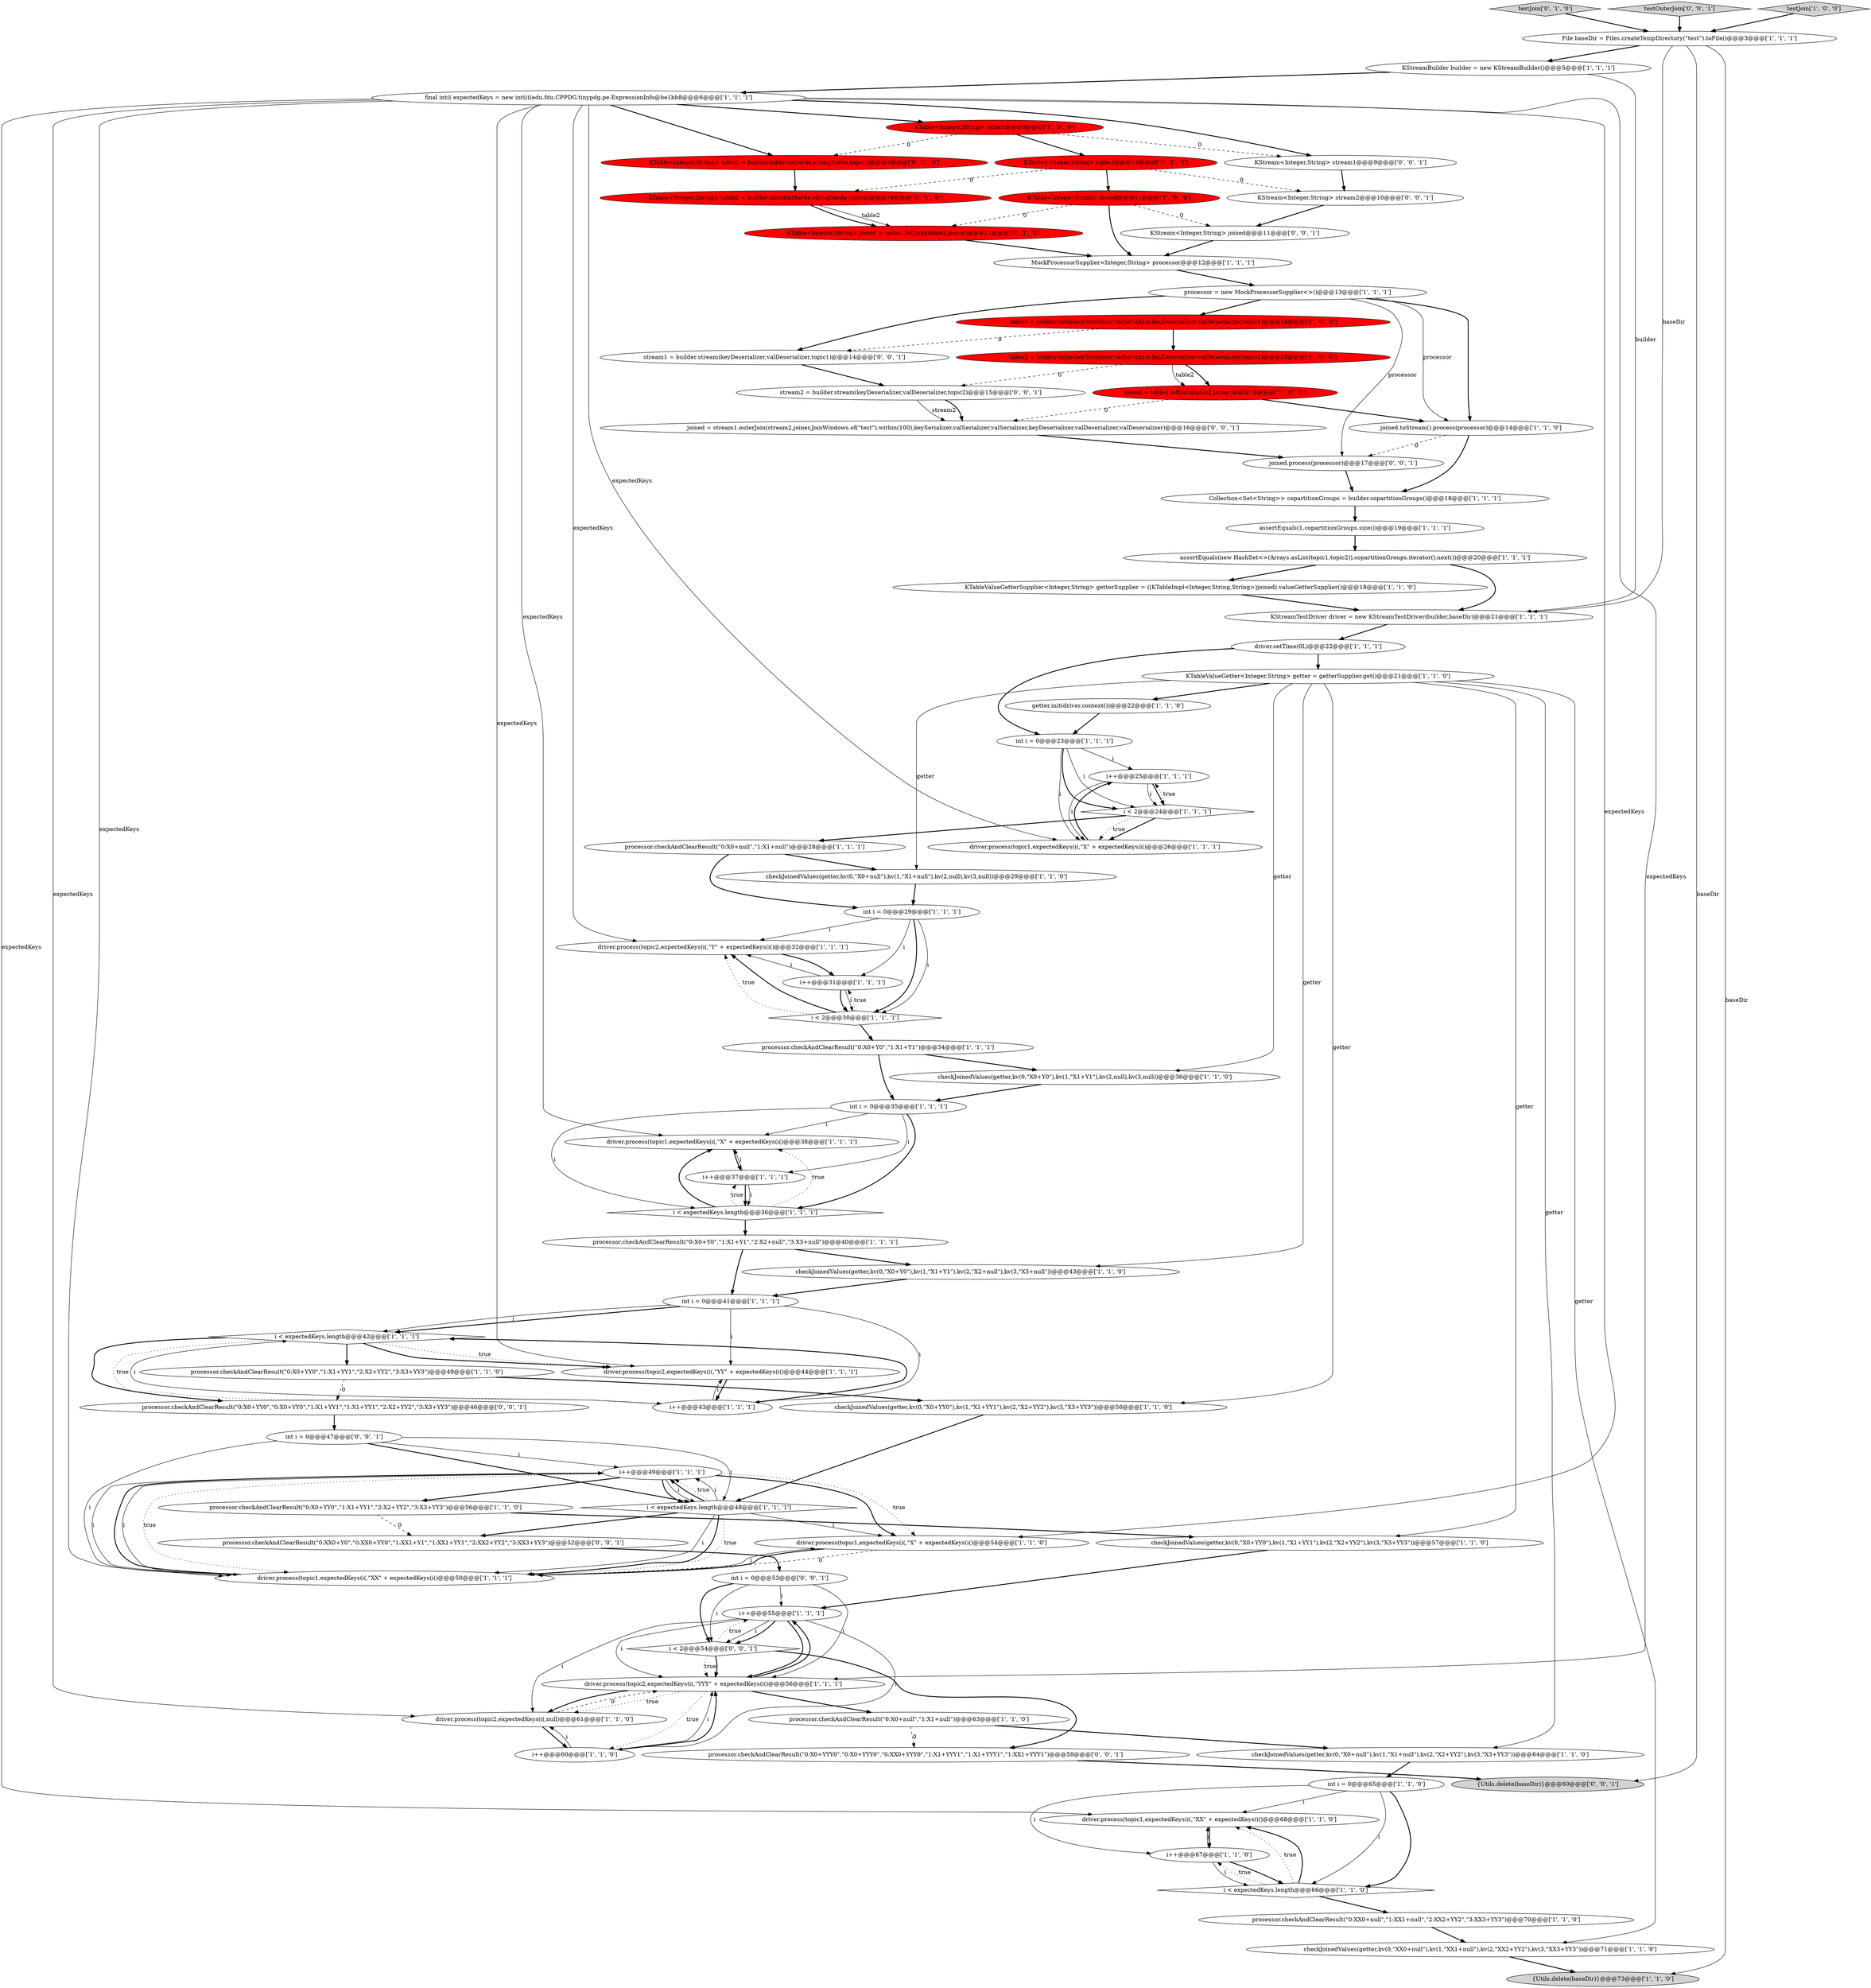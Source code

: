 digraph {
25 [style = filled, label = "table1 = builder.table(keySerializer,valSerializer,keyDeserializer,valDeserializer,topic1)@@@14@@@['1', '0', '0']", fillcolor = red, shape = ellipse image = "AAA1AAABBB1BBB"];
41 [style = filled, label = "int i = 0@@@29@@@['1', '1', '1']", fillcolor = white, shape = ellipse image = "AAA0AAABBB1BBB"];
81 [style = filled, label = "int i = 0@@@53@@@['0', '0', '1']", fillcolor = white, shape = ellipse image = "AAA0AAABBB3BBB"];
44 [style = filled, label = "driver.process(topic1,expectedKeys(i(,\"X\" + expectedKeys(i()@@@54@@@['1', '1', '0']", fillcolor = white, shape = ellipse image = "AAA0AAABBB1BBB"];
29 [style = filled, label = "int i = 0@@@23@@@['1', '1', '1']", fillcolor = white, shape = ellipse image = "AAA0AAABBB1BBB"];
78 [style = filled, label = "joined.process(processor)@@@17@@@['0', '0', '1']", fillcolor = white, shape = ellipse image = "AAA0AAABBB3BBB"];
5 [style = filled, label = "KTable<Integer,String> joined@@@11@@@['1', '0', '0']", fillcolor = red, shape = ellipse image = "AAA1AAABBB1BBB"];
10 [style = filled, label = "joined.toStream().process(processor)@@@14@@@['1', '1', '0']", fillcolor = white, shape = ellipse image = "AAA0AAABBB1BBB"];
40 [style = filled, label = "driver.setTime(0L)@@@22@@@['1', '1', '1']", fillcolor = white, shape = ellipse image = "AAA0AAABBB1BBB"];
46 [style = filled, label = "i++@@@25@@@['1', '1', '1']", fillcolor = white, shape = ellipse image = "AAA0AAABBB1BBB"];
65 [style = filled, label = "KTable<Integer,String> table1 = builder.table(intSerde,stringSerde,topic1)@@@9@@@['0', '1', '0']", fillcolor = red, shape = ellipse image = "AAA1AAABBB2BBB"];
24 [style = filled, label = "i++@@@49@@@['1', '1', '1']", fillcolor = white, shape = ellipse image = "AAA0AAABBB1BBB"];
67 [style = filled, label = "KTable<Integer,String> joined = table1.leftJoin(table2,joiner)@@@11@@@['0', '1', '0']", fillcolor = red, shape = ellipse image = "AAA1AAABBB2BBB"];
19 [style = filled, label = "i < expectedKeys.length@@@42@@@['1', '1', '1']", fillcolor = white, shape = diamond image = "AAA0AAABBB1BBB"];
27 [style = filled, label = "driver.process(topic1,expectedKeys(i(,\"XX\" + expectedKeys(i()@@@68@@@['1', '1', '0']", fillcolor = white, shape = ellipse image = "AAA0AAABBB1BBB"];
49 [style = filled, label = "Collection<Set<String>> copartitionGroups = builder.copartitionGroups()@@@18@@@['1', '1', '1']", fillcolor = white, shape = ellipse image = "AAA0AAABBB1BBB"];
43 [style = filled, label = "checkJoinedValues(getter,kv(0,\"X0+null\"),kv(1,\"X1+null\"),kv(2,null),kv(3,null))@@@29@@@['1', '1', '0']", fillcolor = white, shape = ellipse image = "AAA0AAABBB1BBB"];
66 [style = filled, label = "testJoin['0', '1', '0']", fillcolor = lightgray, shape = diamond image = "AAA0AAABBB2BBB"];
77 [style = filled, label = "joined = stream1.outerJoin(stream2,joiner,JoinWindows.of(\"test\").within(100),keySerializer,valSerializer,valSerializer,keyDeserializer,valDeserializer,valDeserializer)@@@16@@@['0', '0', '1']", fillcolor = white, shape = ellipse image = "AAA0AAABBB3BBB"];
39 [style = filled, label = "MockProcessorSupplier<Integer,String> processor@@@12@@@['1', '1', '1']", fillcolor = white, shape = ellipse image = "AAA0AAABBB1BBB"];
56 [style = filled, label = "KTableValueGetter<Integer,String> getter = getterSupplier.get()@@@21@@@['1', '1', '0']", fillcolor = white, shape = ellipse image = "AAA0AAABBB1BBB"];
23 [style = filled, label = "i < 2@@@24@@@['1', '1', '1']", fillcolor = white, shape = diamond image = "AAA0AAABBB1BBB"];
13 [style = filled, label = "i++@@@55@@@['1', '1', '1']", fillcolor = white, shape = ellipse image = "AAA0AAABBB1BBB"];
54 [style = filled, label = "int i = 0@@@65@@@['1', '1', '0']", fillcolor = white, shape = ellipse image = "AAA0AAABBB1BBB"];
79 [style = filled, label = "i < 2@@@54@@@['0', '0', '1']", fillcolor = white, shape = diamond image = "AAA0AAABBB3BBB"];
0 [style = filled, label = "int i = 0@@@41@@@['1', '1', '1']", fillcolor = white, shape = ellipse image = "AAA0AAABBB1BBB"];
71 [style = filled, label = "int i = 0@@@47@@@['0', '0', '1']", fillcolor = white, shape = ellipse image = "AAA0AAABBB3BBB"];
75 [style = filled, label = "processor.checkAndClearResult(\"0:XX0+Y0\",\"0:XX0+YY0\",\"1:XX1+Y1\",\"1:XX1+YY1\",\"2:XX2+YY2\",\"3:XX3+YY3\")@@@52@@@['0', '0', '1']", fillcolor = white, shape = ellipse image = "AAA0AAABBB3BBB"];
9 [style = filled, label = "File baseDir = Files.createTempDirectory(\"test\").toFile()@@@3@@@['1', '1', '1']", fillcolor = white, shape = ellipse image = "AAA0AAABBB1BBB"];
26 [style = filled, label = "driver.process(topic2,expectedKeys(i(,\"YYY\" + expectedKeys(i()@@@56@@@['1', '1', '1']", fillcolor = white, shape = ellipse image = "AAA0AAABBB1BBB"];
4 [style = filled, label = "driver.process(topic2,expectedKeys(i(,null)@@@61@@@['1', '1', '0']", fillcolor = white, shape = ellipse image = "AAA0AAABBB1BBB"];
18 [style = filled, label = "driver.process(topic1,expectedKeys(i(,\"XX\" + expectedKeys(i()@@@50@@@['1', '1', '1']", fillcolor = white, shape = ellipse image = "AAA0AAABBB1BBB"];
34 [style = filled, label = "final int(( expectedKeys = new int((((edu.fdu.CPPDG.tinypdg.pe.ExpressionInfo@be1bb8@@@6@@@['1', '1', '1']", fillcolor = white, shape = ellipse image = "AAA0AAABBB1BBB"];
42 [style = filled, label = "KStreamBuilder builder = new KStreamBuilder()@@@5@@@['1', '1', '1']", fillcolor = white, shape = ellipse image = "AAA0AAABBB1BBB"];
22 [style = filled, label = "joined = table1.leftJoin(table2,joiner)@@@16@@@['1', '0', '0']", fillcolor = red, shape = ellipse image = "AAA1AAABBB1BBB"];
8 [style = filled, label = "processor.checkAndClearResult(\"0:X0+Y0\",\"1:X1+Y1\",\"2:X2+null\",\"3:X3+null\")@@@40@@@['1', '1', '1']", fillcolor = white, shape = ellipse image = "AAA0AAABBB1BBB"];
47 [style = filled, label = "int i = 0@@@35@@@['1', '1', '1']", fillcolor = white, shape = ellipse image = "AAA0AAABBB1BBB"];
58 [style = filled, label = "driver.process(topic1,expectedKeys(i(,\"X\" + expectedKeys(i()@@@26@@@['1', '1', '1']", fillcolor = white, shape = ellipse image = "AAA0AAABBB1BBB"];
45 [style = filled, label = "table2 = builder.table(keySerializer,valSerializer,keyDeserializer,valDeserializer,topic2)@@@15@@@['1', '0', '0']", fillcolor = red, shape = ellipse image = "AAA1AAABBB1BBB"];
80 [style = filled, label = "testOuterJoin['0', '0', '1']", fillcolor = lightgray, shape = diamond image = "AAA0AAABBB3BBB"];
72 [style = filled, label = "KStream<Integer,String> joined@@@11@@@['0', '0', '1']", fillcolor = white, shape = ellipse image = "AAA0AAABBB3BBB"];
55 [style = filled, label = "KTableValueGetterSupplier<Integer,String> getterSupplier = ((KTableImpl<Integer,String,String>)joined).valueGetterSupplier()@@@18@@@['1', '1', '0']", fillcolor = white, shape = ellipse image = "AAA0AAABBB1BBB"];
60 [style = filled, label = "KTable<Integer,String> table2@@@10@@@['1', '0', '0']", fillcolor = red, shape = ellipse image = "AAA1AAABBB1BBB"];
14 [style = filled, label = "processor.checkAndClearResult(\"0:X0+Y0\",\"1:X1+Y1\")@@@34@@@['1', '1', '1']", fillcolor = white, shape = ellipse image = "AAA0AAABBB1BBB"];
2 [style = filled, label = "i < expectedKeys.length@@@66@@@['1', '1', '0']", fillcolor = white, shape = diamond image = "AAA0AAABBB1BBB"];
76 [style = filled, label = "stream2 = builder.stream(keyDeserializer,valDeserializer,topic2)@@@15@@@['0', '0', '1']", fillcolor = white, shape = ellipse image = "AAA0AAABBB3BBB"];
69 [style = filled, label = "processor.checkAndClearResult(\"0:X0+YY0\",\"0:X0+YY0\",\"1:X1+YY1\",\"1:X1+YY1\",\"2:X2+YY2\",\"3:X3+YY3\")@@@46@@@['0', '0', '1']", fillcolor = white, shape = ellipse image = "AAA0AAABBB3BBB"];
15 [style = filled, label = "checkJoinedValues(getter,kv(0,\"X0+YY0\"),kv(1,\"X1+YY1\"),kv(2,\"X2+YY2\"),kv(3,\"X3+YY3\"))@@@50@@@['1', '1', '0']", fillcolor = white, shape = ellipse image = "AAA0AAABBB1BBB"];
37 [style = filled, label = "driver.process(topic1,expectedKeys(i(,\"X\" + expectedKeys(i()@@@38@@@['1', '1', '1']", fillcolor = white, shape = ellipse image = "AAA0AAABBB1BBB"];
33 [style = filled, label = "i < expectedKeys.length@@@36@@@['1', '1', '1']", fillcolor = white, shape = diamond image = "AAA0AAABBB1BBB"];
68 [style = filled, label = "KStream<Integer,String> stream2@@@10@@@['0', '0', '1']", fillcolor = white, shape = ellipse image = "AAA0AAABBB3BBB"];
6 [style = filled, label = "assertEquals(new HashSet<>(Arrays.asList(topic1,topic2)),copartitionGroups.iterator().next())@@@20@@@['1', '1', '1']", fillcolor = white, shape = ellipse image = "AAA0AAABBB1BBB"];
17 [style = filled, label = "checkJoinedValues(getter,kv(0,\"X0+Y0\"),kv(1,\"X1+Y1\"),kv(2,null),kv(3,null))@@@36@@@['1', '1', '0']", fillcolor = white, shape = ellipse image = "AAA0AAABBB1BBB"];
32 [style = filled, label = "testJoin['1', '0', '0']", fillcolor = lightgray, shape = diamond image = "AAA0AAABBB1BBB"];
1 [style = filled, label = "driver.process(topic2,expectedKeys(i(,\"YY\" + expectedKeys(i()@@@44@@@['1', '1', '1']", fillcolor = white, shape = ellipse image = "AAA0AAABBB1BBB"];
21 [style = filled, label = "checkJoinedValues(getter,kv(0,\"X0+null\"),kv(1,\"X1+null\"),kv(2,\"X2+YY2\"),kv(3,\"X3+YY3\"))@@@64@@@['1', '1', '0']", fillcolor = white, shape = ellipse image = "AAA0AAABBB1BBB"];
74 [style = filled, label = "stream1 = builder.stream(keyDeserializer,valDeserializer,topic1)@@@14@@@['0', '0', '1']", fillcolor = white, shape = ellipse image = "AAA0AAABBB3BBB"];
11 [style = filled, label = "i++@@@67@@@['1', '1', '0']", fillcolor = white, shape = ellipse image = "AAA0AAABBB1BBB"];
63 [style = filled, label = "i++@@@37@@@['1', '1', '1']", fillcolor = white, shape = ellipse image = "AAA0AAABBB1BBB"];
53 [style = filled, label = "i < expectedKeys.length@@@48@@@['1', '1', '1']", fillcolor = white, shape = diamond image = "AAA0AAABBB1BBB"];
31 [style = filled, label = "driver.process(topic2,expectedKeys(i(,\"Y\" + expectedKeys(i()@@@32@@@['1', '1', '1']", fillcolor = white, shape = ellipse image = "AAA0AAABBB1BBB"];
38 [style = filled, label = "i++@@@60@@@['1', '1', '0']", fillcolor = white, shape = ellipse image = "AAA0AAABBB1BBB"];
57 [style = filled, label = "i++@@@31@@@['1', '1', '1']", fillcolor = white, shape = ellipse image = "AAA0AAABBB1BBB"];
7 [style = filled, label = "processor.checkAndClearResult(\"0:X0+null\",\"1:X1+null\")@@@28@@@['1', '1', '1']", fillcolor = white, shape = ellipse image = "AAA0AAABBB1BBB"];
36 [style = filled, label = "getter.init(driver.context())@@@22@@@['1', '1', '0']", fillcolor = white, shape = ellipse image = "AAA0AAABBB1BBB"];
35 [style = filled, label = "KTable<Integer,String> table1@@@9@@@['1', '0', '0']", fillcolor = red, shape = ellipse image = "AAA1AAABBB1BBB"];
28 [style = filled, label = "processor.checkAndClearResult(\"0:X0+YY0\",\"1:X1+YY1\",\"2:X2+YY2\",\"3:X3+YY3\")@@@49@@@['1', '1', '0']", fillcolor = white, shape = ellipse image = "AAA0AAABBB1BBB"];
3 [style = filled, label = "processor.checkAndClearResult(\"0:XX0+null\",\"1:XX1+null\",\"2:XX2+YY2\",\"3:XX3+YY3\")@@@70@@@['1', '1', '0']", fillcolor = white, shape = ellipse image = "AAA0AAABBB1BBB"];
59 [style = filled, label = "processor = new MockProcessorSupplier<>()@@@13@@@['1', '1', '1']", fillcolor = white, shape = ellipse image = "AAA0AAABBB1BBB"];
61 [style = filled, label = "checkJoinedValues(getter,kv(0,\"XX0+null\"),kv(1,\"XX1+null\"),kv(2,\"XX2+YY2\"),kv(3,\"XX3+YY3\"))@@@71@@@['1', '1', '0']", fillcolor = white, shape = ellipse image = "AAA0AAABBB1BBB"];
70 [style = filled, label = "processor.checkAndClearResult(\"0:X0+YYY0\",\"0:X0+YYY0\",\"0:XX0+YYY0\",\"1:X1+YYY1\",\"1:X1+YYY1\",\"1:XX1+YYY1\")@@@58@@@['0', '0', '1']", fillcolor = white, shape = ellipse image = "AAA0AAABBB3BBB"];
51 [style = filled, label = "assertEquals(1,copartitionGroups.size())@@@19@@@['1', '1', '1']", fillcolor = white, shape = ellipse image = "AAA0AAABBB1BBB"];
73 [style = filled, label = "KStream<Integer,String> stream1@@@9@@@['0', '0', '1']", fillcolor = white, shape = ellipse image = "AAA0AAABBB3BBB"];
30 [style = filled, label = "KStreamTestDriver driver = new KStreamTestDriver(builder,baseDir)@@@21@@@['1', '1', '1']", fillcolor = white, shape = ellipse image = "AAA0AAABBB1BBB"];
48 [style = filled, label = "processor.checkAndClearResult(\"0:X0+null\",\"1:X1+null\")@@@63@@@['1', '1', '0']", fillcolor = white, shape = ellipse image = "AAA0AAABBB1BBB"];
50 [style = filled, label = "checkJoinedValues(getter,kv(0,\"X0+YY0\"),kv(1,\"X1+YY1\"),kv(2,\"X2+YY2\"),kv(3,\"X3+YY3\"))@@@57@@@['1', '1', '0']", fillcolor = white, shape = ellipse image = "AAA0AAABBB1BBB"];
82 [style = filled, label = "{Utils.delete(baseDir)}@@@60@@@['0', '0', '1']", fillcolor = lightgray, shape = ellipse image = "AAA0AAABBB3BBB"];
12 [style = filled, label = "i++@@@43@@@['1', '1', '1']", fillcolor = white, shape = ellipse image = "AAA0AAABBB1BBB"];
64 [style = filled, label = "KTable<Integer,String> table2 = builder.table(intSerde,stringSerde,topic2)@@@10@@@['0', '1', '0']", fillcolor = red, shape = ellipse image = "AAA1AAABBB2BBB"];
16 [style = filled, label = "{Utils.delete(baseDir)}@@@73@@@['1', '1', '0']", fillcolor = lightgray, shape = ellipse image = "AAA0AAABBB1BBB"];
52 [style = filled, label = "checkJoinedValues(getter,kv(0,\"X0+Y0\"),kv(1,\"X1+Y1\"),kv(2,\"X2+null\"),kv(3,\"X3+null\"))@@@43@@@['1', '1', '0']", fillcolor = white, shape = ellipse image = "AAA0AAABBB1BBB"];
62 [style = filled, label = "processor.checkAndClearResult(\"0:X0+YY0\",\"1:X1+YY1\",\"2:X2+YY2\",\"3:X3+YY3\")@@@56@@@['1', '1', '0']", fillcolor = white, shape = ellipse image = "AAA0AAABBB1BBB"];
20 [style = filled, label = "i < 2@@@30@@@['1', '1', '1']", fillcolor = white, shape = diamond image = "AAA0AAABBB1BBB"];
67->39 [style = bold, label=""];
25->45 [style = bold, label=""];
13->26 [style = solid, label="i"];
39->59 [style = bold, label=""];
36->29 [style = bold, label=""];
47->37 [style = solid, label="i"];
59->78 [style = solid, label="processor"];
21->54 [style = bold, label=""];
47->33 [style = solid, label="i"];
49->51 [style = bold, label=""];
14->17 [style = bold, label=""];
54->27 [style = solid, label="i"];
57->20 [style = bold, label=""];
34->18 [style = solid, label="expectedKeys"];
47->33 [style = bold, label=""];
41->20 [style = bold, label=""];
23->46 [style = dotted, label="true"];
2->11 [style = dotted, label="true"];
8->0 [style = bold, label=""];
19->1 [style = bold, label=""];
18->44 [style = solid, label="i"];
20->57 [style = dotted, label="true"];
38->26 [style = solid, label="i"];
45->22 [style = bold, label=""];
13->79 [style = solid, label="i"];
20->31 [style = dotted, label="true"];
35->65 [style = dashed, label="0"];
81->79 [style = bold, label=""];
53->18 [style = solid, label="i"];
63->33 [style = solid, label="i"];
48->21 [style = bold, label=""];
1->12 [style = bold, label=""];
7->43 [style = bold, label=""];
19->69 [style = bold, label=""];
30->40 [style = bold, label=""];
38->26 [style = bold, label=""];
44->18 [style = bold, label=""];
19->28 [style = bold, label=""];
22->77 [style = dashed, label="0"];
26->4 [style = dotted, label="true"];
79->26 [style = dotted, label="true"];
33->37 [style = dotted, label="true"];
47->63 [style = solid, label="i"];
53->75 [style = bold, label=""];
24->53 [style = bold, label=""];
57->20 [style = solid, label="i"];
63->37 [style = solid, label="i"];
4->38 [style = bold, label=""];
70->82 [style = bold, label=""];
34->73 [style = bold, label=""];
56->17 [style = solid, label="getter"];
59->10 [style = solid, label="processor"];
68->72 [style = bold, label=""];
9->30 [style = solid, label="baseDir"];
41->31 [style = solid, label="i"];
5->39 [style = bold, label=""];
12->19 [style = solid, label="i"];
0->19 [style = bold, label=""];
60->68 [style = dashed, label="0"];
24->44 [style = bold, label=""];
18->24 [style = solid, label="i"];
24->18 [style = solid, label="i"];
56->50 [style = solid, label="getter"];
20->14 [style = bold, label=""];
20->31 [style = bold, label=""];
60->64 [style = dashed, label="0"];
4->26 [style = dashed, label="0"];
29->23 [style = bold, label=""];
72->39 [style = bold, label=""];
13->4 [style = solid, label="i"];
26->4 [style = bold, label=""];
3->61 [style = bold, label=""];
77->78 [style = bold, label=""];
26->13 [style = bold, label=""];
34->1 [style = solid, label="expectedKeys"];
5->67 [style = dashed, label="0"];
45->22 [style = solid, label="table2"];
54->11 [style = solid, label="i"];
52->0 [style = bold, label=""];
79->26 [style = bold, label=""];
27->11 [style = bold, label=""];
31->57 [style = bold, label=""];
2->27 [style = dotted, label="true"];
56->15 [style = solid, label="getter"];
54->2 [style = bold, label=""];
76->77 [style = solid, label="stream2"];
53->24 [style = bold, label=""];
48->70 [style = dashed, label="0"];
81->26 [style = solid, label="i"];
37->63 [style = bold, label=""];
58->46 [style = bold, label=""];
5->72 [style = dashed, label="0"];
2->27 [style = bold, label=""];
59->10 [style = bold, label=""];
23->7 [style = bold, label=""];
34->35 [style = bold, label=""];
41->20 [style = solid, label="i"];
26->48 [style = bold, label=""];
33->8 [style = bold, label=""];
10->49 [style = bold, label=""];
34->4 [style = solid, label="expectedKeys"];
62->75 [style = dashed, label="0"];
56->21 [style = solid, label="getter"];
24->18 [style = dotted, label="true"];
44->18 [style = dashed, label="0"];
40->29 [style = bold, label=""];
34->27 [style = solid, label="expectedKeys"];
23->58 [style = bold, label=""];
19->1 [style = dotted, label="true"];
18->24 [style = bold, label=""];
56->36 [style = bold, label=""];
59->25 [style = bold, label=""];
9->42 [style = bold, label=""];
64->67 [style = solid, label="table2"];
24->53 [style = solid, label="i"];
46->58 [style = solid, label="i"];
40->56 [style = bold, label=""];
35->73 [style = dashed, label="0"];
25->74 [style = dashed, label="0"];
56->52 [style = solid, label="getter"];
0->1 [style = solid, label="i"];
71->18 [style = solid, label="i"];
2->3 [style = bold, label=""];
53->24 [style = dotted, label="true"];
24->44 [style = dotted, label="true"];
15->53 [style = bold, label=""];
19->12 [style = dotted, label="true"];
51->6 [style = bold, label=""];
50->13 [style = bold, label=""];
34->31 [style = solid, label="expectedKeys"];
13->38 [style = solid, label="i"];
8->52 [style = bold, label=""];
34->37 [style = solid, label="expectedKeys"];
71->53 [style = bold, label=""];
71->24 [style = solid, label="i"];
34->65 [style = bold, label=""];
60->5 [style = bold, label=""];
81->13 [style = solid, label="i"];
9->16 [style = solid, label="baseDir"];
6->55 [style = bold, label=""];
32->9 [style = bold, label=""];
46->23 [style = solid, label="i"];
55->30 [style = bold, label=""];
81->79 [style = solid, label="i"];
26->38 [style = dotted, label="true"];
66->9 [style = bold, label=""];
13->26 [style = bold, label=""];
23->58 [style = dotted, label="true"];
12->1 [style = solid, label="i"];
11->2 [style = solid, label="i"];
22->10 [style = bold, label=""];
14->47 [style = bold, label=""];
43->41 [style = bold, label=""];
79->13 [style = dotted, label="true"];
7->41 [style = bold, label=""];
64->67 [style = bold, label=""];
11->27 [style = solid, label="i"];
75->81 [style = bold, label=""];
35->60 [style = bold, label=""];
33->37 [style = bold, label=""];
53->24 [style = solid, label="i"];
46->23 [style = bold, label=""];
56->43 [style = solid, label="getter"];
34->58 [style = solid, label="expectedKeys"];
71->53 [style = solid, label="i"];
42->34 [style = bold, label=""];
28->15 [style = bold, label=""];
61->16 [style = bold, label=""];
63->33 [style = bold, label=""];
34->44 [style = solid, label="expectedKeys"];
0->12 [style = solid, label="i"];
53->18 [style = bold, label=""];
38->4 [style = solid, label="i"];
17->47 [style = bold, label=""];
65->64 [style = bold, label=""];
41->57 [style = solid, label="i"];
76->77 [style = bold, label=""];
54->2 [style = solid, label="i"];
80->9 [style = bold, label=""];
42->30 [style = solid, label="builder"];
53->44 [style = solid, label="i"];
53->18 [style = dotted, label="true"];
59->74 [style = bold, label=""];
56->61 [style = solid, label="getter"];
29->46 [style = solid, label="i"];
9->82 [style = solid, label="baseDir"];
11->2 [style = bold, label=""];
34->26 [style = solid, label="expectedKeys"];
33->63 [style = dotted, label="true"];
79->70 [style = bold, label=""];
69->71 [style = bold, label=""];
28->69 [style = dashed, label="0"];
13->79 [style = bold, label=""];
62->50 [style = bold, label=""];
29->23 [style = solid, label="i"];
45->76 [style = dashed, label="0"];
24->62 [style = bold, label=""];
73->68 [style = bold, label=""];
10->78 [style = dashed, label="0"];
0->19 [style = solid, label="i"];
12->19 [style = bold, label=""];
78->49 [style = bold, label=""];
57->31 [style = solid, label="i"];
29->58 [style = solid, label="i"];
74->76 [style = bold, label=""];
6->30 [style = bold, label=""];
}
